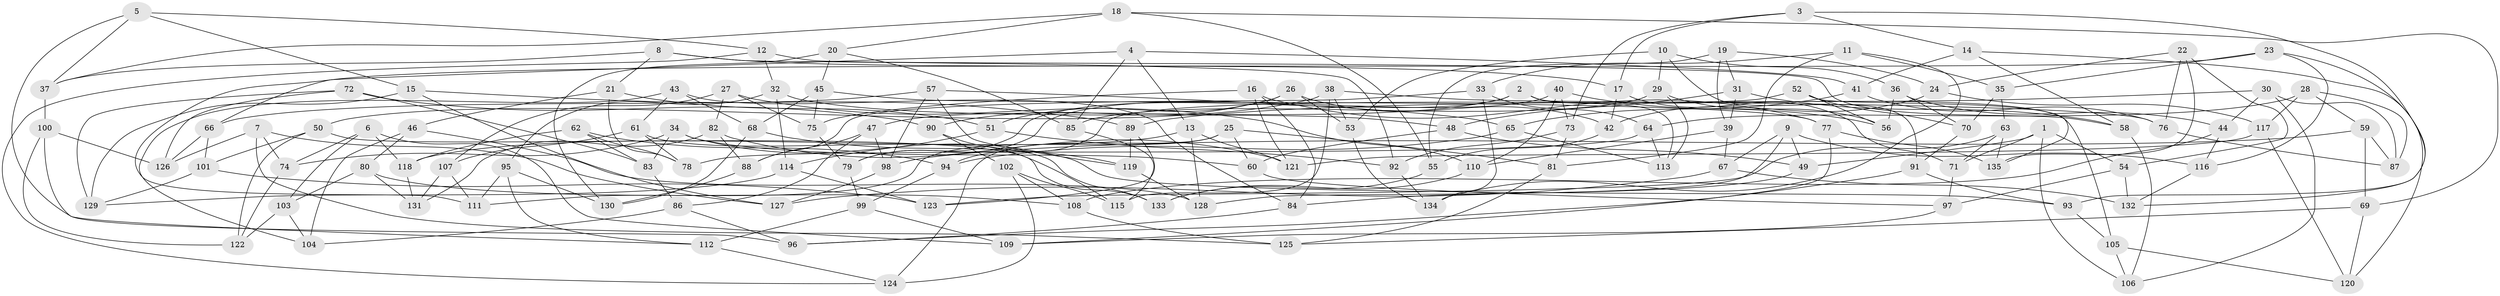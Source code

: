 // Generated by graph-tools (version 1.1) at 2025/59/03/09/25 04:59:26]
// undirected, 135 vertices, 270 edges
graph export_dot {
graph [start="1"]
  node [color=gray90,style=filled];
  1;
  2;
  3;
  4;
  5;
  6;
  7;
  8;
  9;
  10;
  11;
  12;
  13;
  14;
  15;
  16;
  17;
  18;
  19;
  20;
  21;
  22;
  23;
  24;
  25;
  26;
  27;
  28;
  29;
  30;
  31;
  32;
  33;
  34;
  35;
  36;
  37;
  38;
  39;
  40;
  41;
  42;
  43;
  44;
  45;
  46;
  47;
  48;
  49;
  50;
  51;
  52;
  53;
  54;
  55;
  56;
  57;
  58;
  59;
  60;
  61;
  62;
  63;
  64;
  65;
  66;
  67;
  68;
  69;
  70;
  71;
  72;
  73;
  74;
  75;
  76;
  77;
  78;
  79;
  80;
  81;
  82;
  83;
  84;
  85;
  86;
  87;
  88;
  89;
  90;
  91;
  92;
  93;
  94;
  95;
  96;
  97;
  98;
  99;
  100;
  101;
  102;
  103;
  104;
  105;
  106;
  107;
  108;
  109;
  110;
  111;
  112;
  113;
  114;
  115;
  116;
  117;
  118;
  119;
  120;
  121;
  122;
  123;
  124;
  125;
  126;
  127;
  128;
  129;
  130;
  131;
  132;
  133;
  134;
  135;
  1 -- 54;
  1 -- 106;
  1 -- 71;
  1 -- 49;
  2 -- 113;
  2 -- 47;
  2 -- 79;
  2 -- 105;
  3 -- 73;
  3 -- 93;
  3 -- 17;
  3 -- 14;
  4 -- 85;
  4 -- 41;
  4 -- 66;
  4 -- 13;
  5 -- 96;
  5 -- 12;
  5 -- 15;
  5 -- 37;
  6 -- 109;
  6 -- 103;
  6 -- 74;
  6 -- 118;
  7 -- 126;
  7 -- 74;
  7 -- 125;
  7 -- 127;
  8 -- 21;
  8 -- 92;
  8 -- 17;
  8 -- 37;
  9 -- 128;
  9 -- 116;
  9 -- 49;
  9 -- 67;
  10 -- 36;
  10 -- 91;
  10 -- 29;
  10 -- 53;
  11 -- 81;
  11 -- 35;
  11 -- 33;
  11 -- 134;
  12 -- 124;
  12 -- 32;
  12 -- 58;
  13 -- 128;
  13 -- 121;
  13 -- 118;
  14 -- 41;
  14 -- 58;
  14 -- 120;
  15 -- 129;
  15 -- 89;
  15 -- 127;
  16 -- 77;
  16 -- 121;
  16 -- 84;
  16 -- 75;
  17 -- 71;
  17 -- 42;
  18 -- 69;
  18 -- 55;
  18 -- 20;
  18 -- 37;
  19 -- 24;
  19 -- 55;
  19 -- 31;
  19 -- 39;
  20 -- 45;
  20 -- 130;
  20 -- 85;
  21 -- 78;
  21 -- 51;
  21 -- 46;
  22 -- 24;
  22 -- 76;
  22 -- 135;
  22 -- 54;
  23 -- 35;
  23 -- 132;
  23 -- 111;
  23 -- 116;
  24 -- 42;
  24 -- 117;
  25 -- 81;
  25 -- 111;
  25 -- 60;
  25 -- 124;
  26 -- 51;
  26 -- 53;
  26 -- 90;
  26 -- 42;
  27 -- 110;
  27 -- 75;
  27 -- 107;
  27 -- 82;
  28 -- 64;
  28 -- 87;
  28 -- 59;
  28 -- 117;
  29 -- 85;
  29 -- 56;
  29 -- 113;
  30 -- 106;
  30 -- 87;
  30 -- 44;
  30 -- 89;
  31 -- 58;
  31 -- 48;
  31 -- 39;
  32 -- 114;
  32 -- 95;
  32 -- 48;
  33 -- 88;
  33 -- 64;
  33 -- 134;
  34 -- 83;
  34 -- 93;
  34 -- 60;
  34 -- 74;
  35 -- 70;
  35 -- 63;
  36 -- 44;
  36 -- 56;
  36 -- 70;
  37 -- 100;
  38 -- 115;
  38 -- 53;
  38 -- 50;
  38 -- 76;
  39 -- 67;
  39 -- 110;
  40 -- 56;
  40 -- 79;
  40 -- 110;
  40 -- 73;
  41 -- 65;
  41 -- 76;
  42 -- 55;
  43 -- 84;
  43 -- 104;
  43 -- 61;
  43 -- 68;
  44 -- 108;
  44 -- 116;
  45 -- 75;
  45 -- 68;
  45 -- 77;
  46 -- 80;
  46 -- 104;
  46 -- 128;
  47 -- 98;
  47 -- 86;
  47 -- 88;
  48 -- 49;
  48 -- 60;
  49 -- 84;
  50 -- 101;
  50 -- 122;
  50 -- 133;
  51 -- 92;
  51 -- 114;
  52 -- 56;
  52 -- 70;
  52 -- 135;
  52 -- 94;
  53 -- 134;
  54 -- 132;
  54 -- 97;
  55 -- 133;
  57 -- 66;
  57 -- 119;
  57 -- 98;
  57 -- 65;
  58 -- 106;
  59 -- 98;
  59 -- 87;
  59 -- 69;
  60 -- 97;
  61 -- 133;
  61 -- 78;
  61 -- 107;
  62 -- 118;
  62 -- 78;
  62 -- 94;
  62 -- 83;
  63 -- 135;
  63 -- 123;
  63 -- 71;
  64 -- 113;
  64 -- 78;
  65 -- 94;
  65 -- 113;
  66 -- 126;
  66 -- 101;
  67 -- 127;
  67 -- 132;
  68 -- 130;
  68 -- 119;
  69 -- 120;
  69 -- 125;
  70 -- 91;
  71 -- 97;
  72 -- 126;
  72 -- 83;
  72 -- 90;
  72 -- 129;
  73 -- 92;
  73 -- 81;
  74 -- 122;
  75 -- 79;
  76 -- 87;
  77 -- 109;
  77 -- 135;
  79 -- 99;
  80 -- 131;
  80 -- 103;
  80 -- 108;
  81 -- 125;
  82 -- 131;
  82 -- 121;
  82 -- 88;
  83 -- 86;
  84 -- 96;
  85 -- 115;
  86 -- 96;
  86 -- 104;
  88 -- 130;
  89 -- 119;
  89 -- 123;
  90 -- 115;
  90 -- 102;
  91 -- 96;
  91 -- 93;
  92 -- 134;
  93 -- 105;
  94 -- 99;
  95 -- 111;
  95 -- 112;
  95 -- 130;
  97 -- 109;
  98 -- 127;
  99 -- 112;
  99 -- 109;
  100 -- 122;
  100 -- 126;
  100 -- 112;
  101 -- 129;
  101 -- 123;
  102 -- 108;
  102 -- 124;
  102 -- 115;
  103 -- 122;
  103 -- 104;
  105 -- 120;
  105 -- 106;
  107 -- 131;
  107 -- 111;
  108 -- 125;
  110 -- 133;
  112 -- 124;
  114 -- 129;
  114 -- 123;
  116 -- 132;
  117 -- 120;
  117 -- 121;
  118 -- 131;
  119 -- 128;
}
